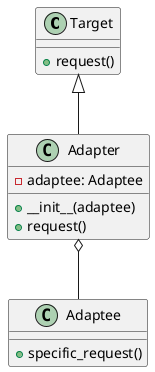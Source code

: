 @startuml

class Target {
    + request()
}

class Adaptee {
    + specific_request()
}

class Adapter {
    - adaptee: Adaptee
    + __init__(adaptee)
    + request()
}

Target <|-- Adapter
Adapter o-- Adaptee

@enduml
